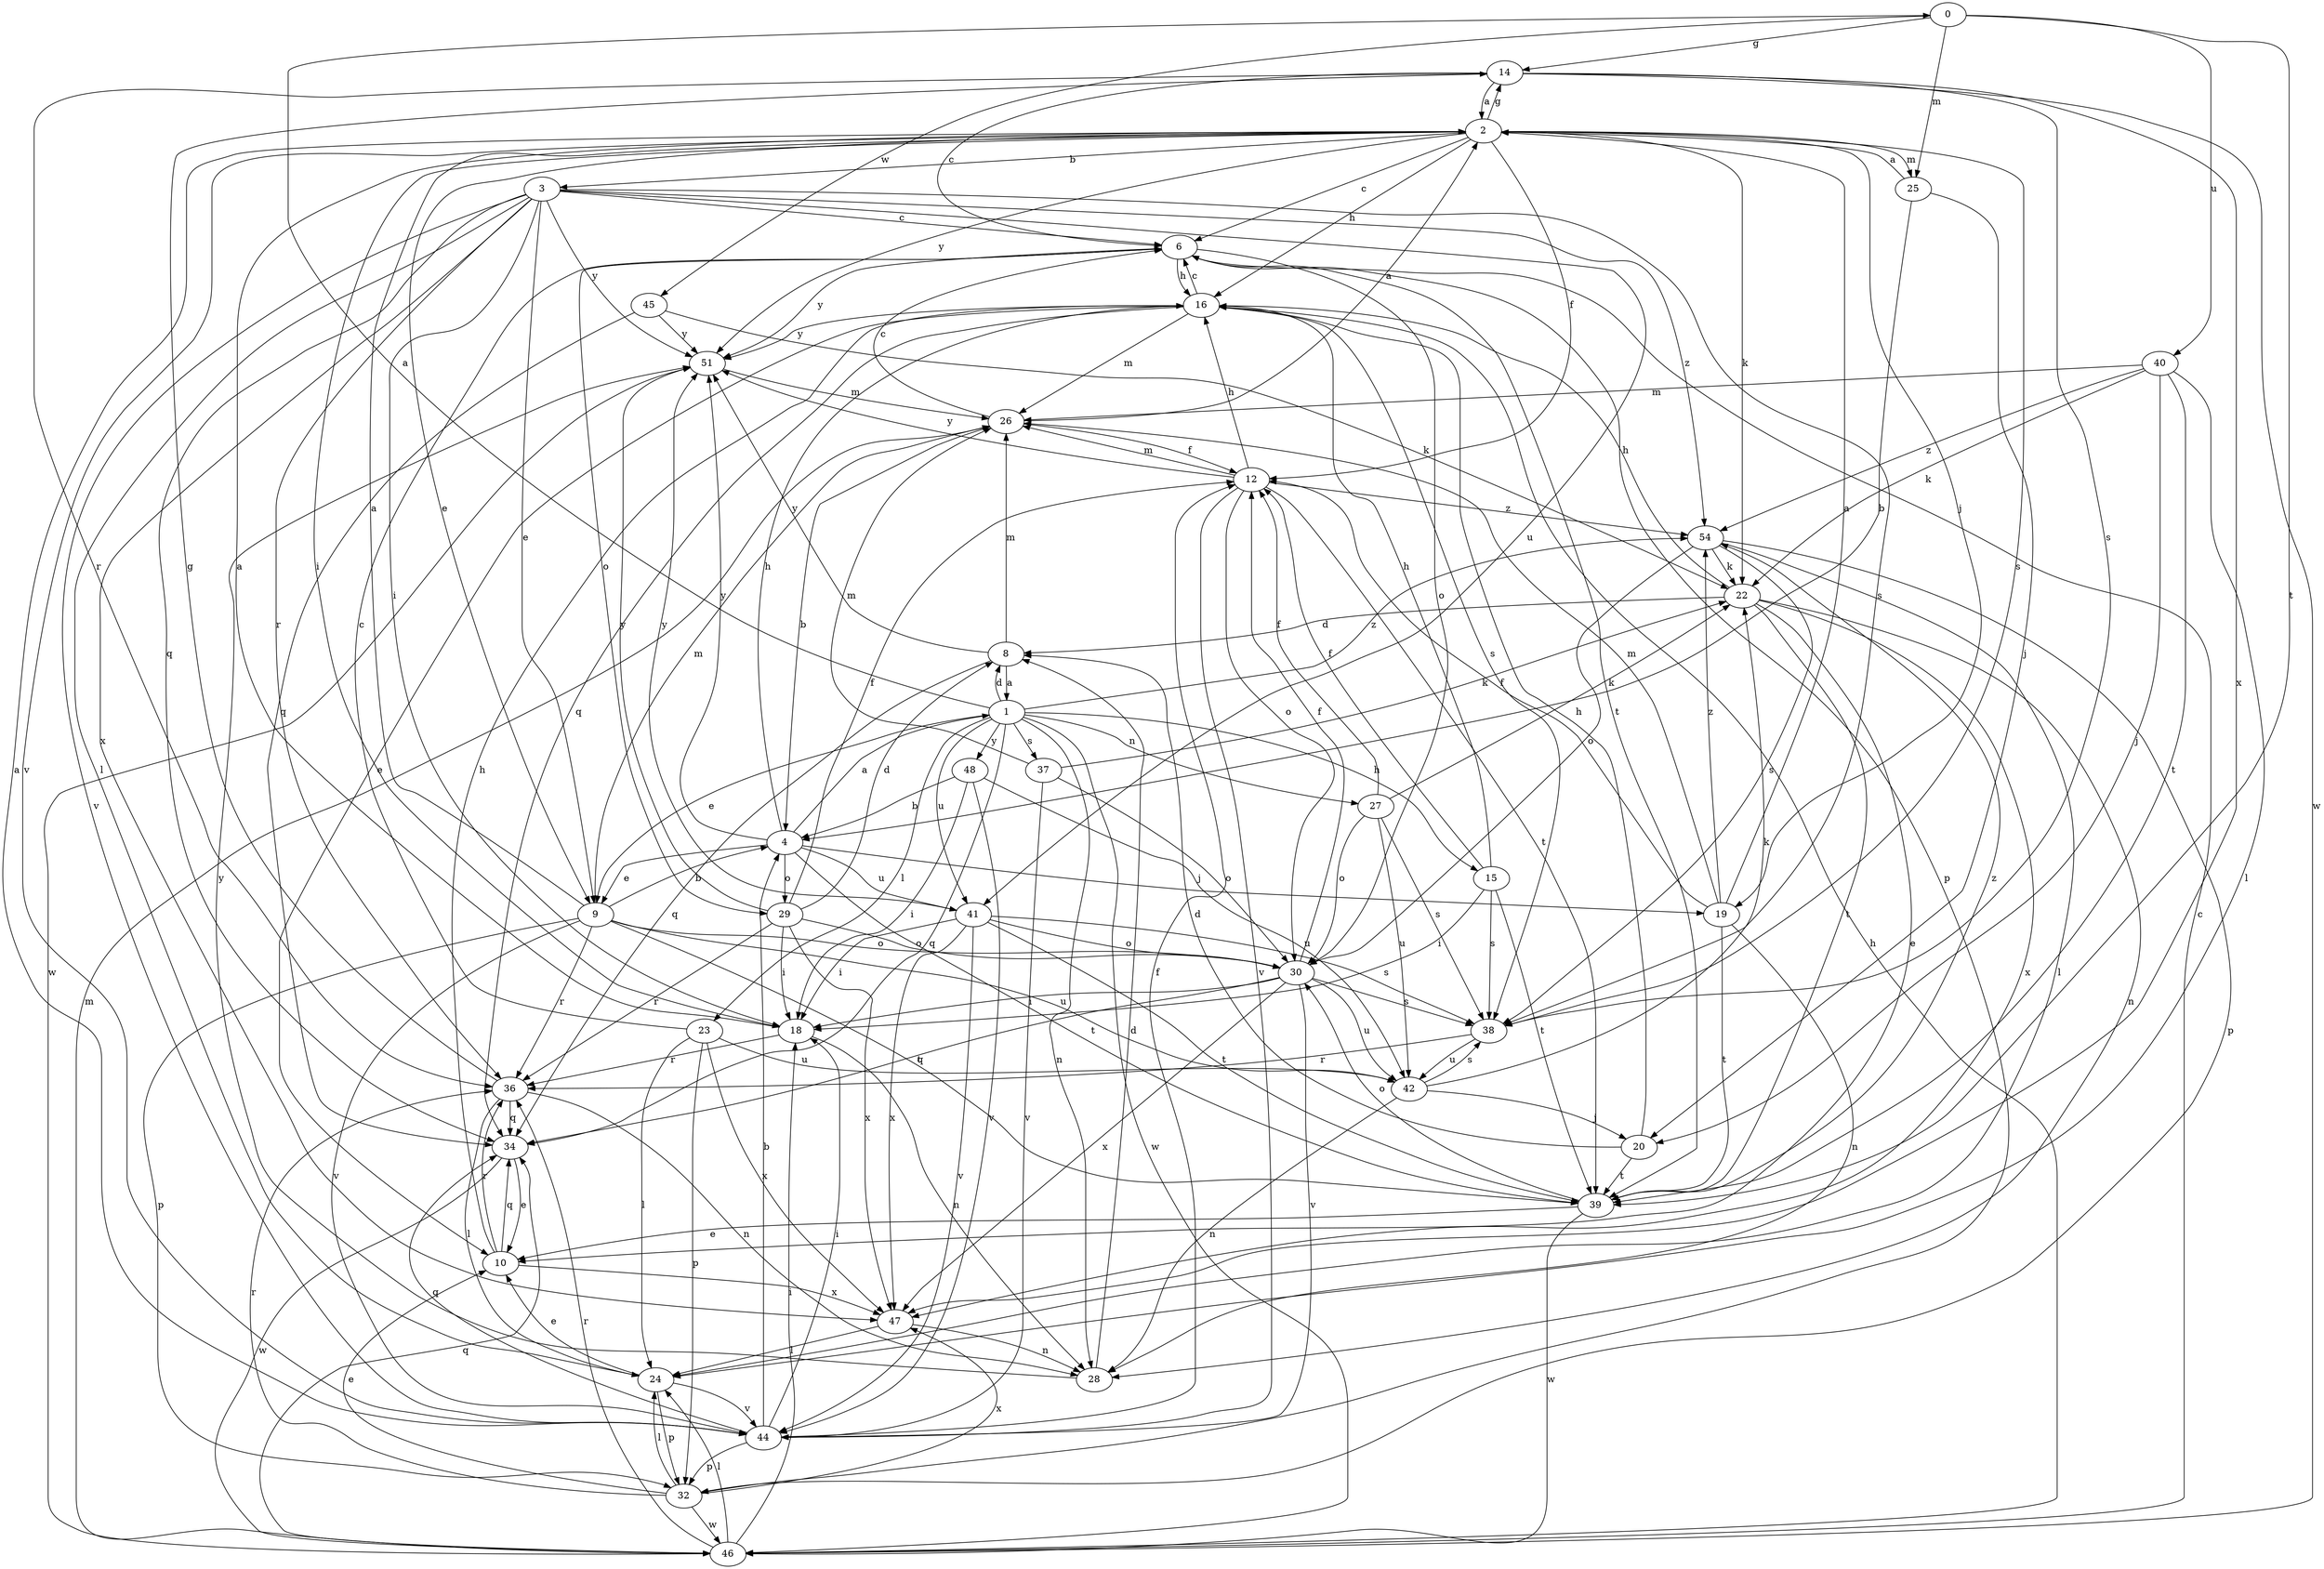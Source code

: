 strict digraph  {
0;
1;
2;
3;
4;
6;
8;
9;
10;
12;
14;
15;
16;
18;
19;
20;
22;
23;
24;
25;
26;
27;
28;
29;
30;
32;
34;
36;
37;
38;
39;
40;
41;
42;
44;
45;
46;
47;
48;
51;
54;
0 -> 14  [label=g];
0 -> 25  [label=m];
0 -> 39  [label=t];
0 -> 40  [label=u];
0 -> 45  [label=w];
1 -> 0  [label=a];
1 -> 8  [label=d];
1 -> 9  [label=e];
1 -> 15  [label=h];
1 -> 23  [label=l];
1 -> 27  [label=n];
1 -> 28  [label=n];
1 -> 34  [label=q];
1 -> 37  [label=s];
1 -> 41  [label=u];
1 -> 46  [label=w];
1 -> 48  [label=y];
1 -> 54  [label=z];
2 -> 3  [label=b];
2 -> 6  [label=c];
2 -> 9  [label=e];
2 -> 12  [label=f];
2 -> 14  [label=g];
2 -> 16  [label=h];
2 -> 18  [label=i];
2 -> 19  [label=j];
2 -> 22  [label=k];
2 -> 25  [label=m];
2 -> 38  [label=s];
2 -> 44  [label=v];
2 -> 51  [label=y];
3 -> 6  [label=c];
3 -> 9  [label=e];
3 -> 18  [label=i];
3 -> 24  [label=l];
3 -> 34  [label=q];
3 -> 36  [label=r];
3 -> 38  [label=s];
3 -> 41  [label=u];
3 -> 44  [label=v];
3 -> 47  [label=x];
3 -> 51  [label=y];
3 -> 54  [label=z];
4 -> 1  [label=a];
4 -> 9  [label=e];
4 -> 16  [label=h];
4 -> 19  [label=j];
4 -> 29  [label=o];
4 -> 39  [label=t];
4 -> 41  [label=u];
4 -> 51  [label=y];
6 -> 16  [label=h];
6 -> 29  [label=o];
6 -> 30  [label=o];
6 -> 32  [label=p];
6 -> 39  [label=t];
6 -> 51  [label=y];
8 -> 1  [label=a];
8 -> 26  [label=m];
8 -> 34  [label=q];
8 -> 51  [label=y];
9 -> 2  [label=a];
9 -> 4  [label=b];
9 -> 26  [label=m];
9 -> 30  [label=o];
9 -> 32  [label=p];
9 -> 36  [label=r];
9 -> 39  [label=t];
9 -> 42  [label=u];
9 -> 44  [label=v];
10 -> 16  [label=h];
10 -> 34  [label=q];
10 -> 36  [label=r];
10 -> 47  [label=x];
12 -> 16  [label=h];
12 -> 26  [label=m];
12 -> 30  [label=o];
12 -> 39  [label=t];
12 -> 44  [label=v];
12 -> 51  [label=y];
12 -> 54  [label=z];
14 -> 2  [label=a];
14 -> 6  [label=c];
14 -> 36  [label=r];
14 -> 38  [label=s];
14 -> 46  [label=w];
14 -> 47  [label=x];
15 -> 12  [label=f];
15 -> 16  [label=h];
15 -> 18  [label=i];
15 -> 38  [label=s];
15 -> 39  [label=t];
16 -> 6  [label=c];
16 -> 10  [label=e];
16 -> 26  [label=m];
16 -> 34  [label=q];
16 -> 38  [label=s];
16 -> 51  [label=y];
18 -> 2  [label=a];
18 -> 28  [label=n];
18 -> 36  [label=r];
19 -> 2  [label=a];
19 -> 12  [label=f];
19 -> 26  [label=m];
19 -> 28  [label=n];
19 -> 39  [label=t];
19 -> 54  [label=z];
20 -> 8  [label=d];
20 -> 16  [label=h];
20 -> 39  [label=t];
22 -> 8  [label=d];
22 -> 10  [label=e];
22 -> 16  [label=h];
22 -> 28  [label=n];
22 -> 39  [label=t];
22 -> 47  [label=x];
23 -> 6  [label=c];
23 -> 24  [label=l];
23 -> 32  [label=p];
23 -> 42  [label=u];
23 -> 47  [label=x];
24 -> 10  [label=e];
24 -> 32  [label=p];
24 -> 44  [label=v];
25 -> 2  [label=a];
25 -> 4  [label=b];
25 -> 20  [label=j];
26 -> 2  [label=a];
26 -> 4  [label=b];
26 -> 6  [label=c];
26 -> 12  [label=f];
27 -> 12  [label=f];
27 -> 22  [label=k];
27 -> 30  [label=o];
27 -> 38  [label=s];
27 -> 42  [label=u];
28 -> 8  [label=d];
28 -> 51  [label=y];
29 -> 8  [label=d];
29 -> 12  [label=f];
29 -> 18  [label=i];
29 -> 30  [label=o];
29 -> 36  [label=r];
29 -> 47  [label=x];
29 -> 51  [label=y];
30 -> 12  [label=f];
30 -> 18  [label=i];
30 -> 34  [label=q];
30 -> 38  [label=s];
30 -> 42  [label=u];
30 -> 44  [label=v];
30 -> 47  [label=x];
32 -> 10  [label=e];
32 -> 24  [label=l];
32 -> 36  [label=r];
32 -> 46  [label=w];
32 -> 47  [label=x];
34 -> 10  [label=e];
34 -> 46  [label=w];
36 -> 14  [label=g];
36 -> 24  [label=l];
36 -> 28  [label=n];
36 -> 34  [label=q];
37 -> 22  [label=k];
37 -> 26  [label=m];
37 -> 30  [label=o];
37 -> 44  [label=v];
38 -> 36  [label=r];
38 -> 42  [label=u];
39 -> 10  [label=e];
39 -> 30  [label=o];
39 -> 46  [label=w];
39 -> 54  [label=z];
40 -> 20  [label=j];
40 -> 22  [label=k];
40 -> 24  [label=l];
40 -> 26  [label=m];
40 -> 39  [label=t];
40 -> 54  [label=z];
41 -> 18  [label=i];
41 -> 30  [label=o];
41 -> 38  [label=s];
41 -> 39  [label=t];
41 -> 44  [label=v];
41 -> 47  [label=x];
41 -> 51  [label=y];
42 -> 20  [label=j];
42 -> 22  [label=k];
42 -> 28  [label=n];
42 -> 38  [label=s];
44 -> 2  [label=a];
44 -> 4  [label=b];
44 -> 12  [label=f];
44 -> 18  [label=i];
44 -> 32  [label=p];
44 -> 34  [label=q];
45 -> 22  [label=k];
45 -> 34  [label=q];
45 -> 51  [label=y];
46 -> 6  [label=c];
46 -> 16  [label=h];
46 -> 18  [label=i];
46 -> 24  [label=l];
46 -> 26  [label=m];
46 -> 34  [label=q];
46 -> 36  [label=r];
47 -> 24  [label=l];
47 -> 28  [label=n];
48 -> 4  [label=b];
48 -> 18  [label=i];
48 -> 42  [label=u];
48 -> 44  [label=v];
51 -> 26  [label=m];
51 -> 46  [label=w];
54 -> 22  [label=k];
54 -> 24  [label=l];
54 -> 30  [label=o];
54 -> 32  [label=p];
54 -> 38  [label=s];
}
